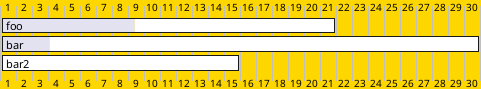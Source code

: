 {
  "sha1": "dz5x605bpd7fa85z9oll9wbb7ldd1da",
  "insertion": {
    "when": "2024-06-01T09:03:03.644Z",
    "url": "https://forum.plantuml.net/10679/feature-gantt-progress",
    "user": "plantuml@gmail.com"
  }
}
@startgantt
<style>
ganttDiagram {
  document {
    BackGroundColor gold
  }
}
</style>
[foo] lasts 21 days
[foo] is 40% completed
[bar] lasts 30 days and is 10% complete
[bar2] lasts 15 days and is 0% complete
@endgantt
